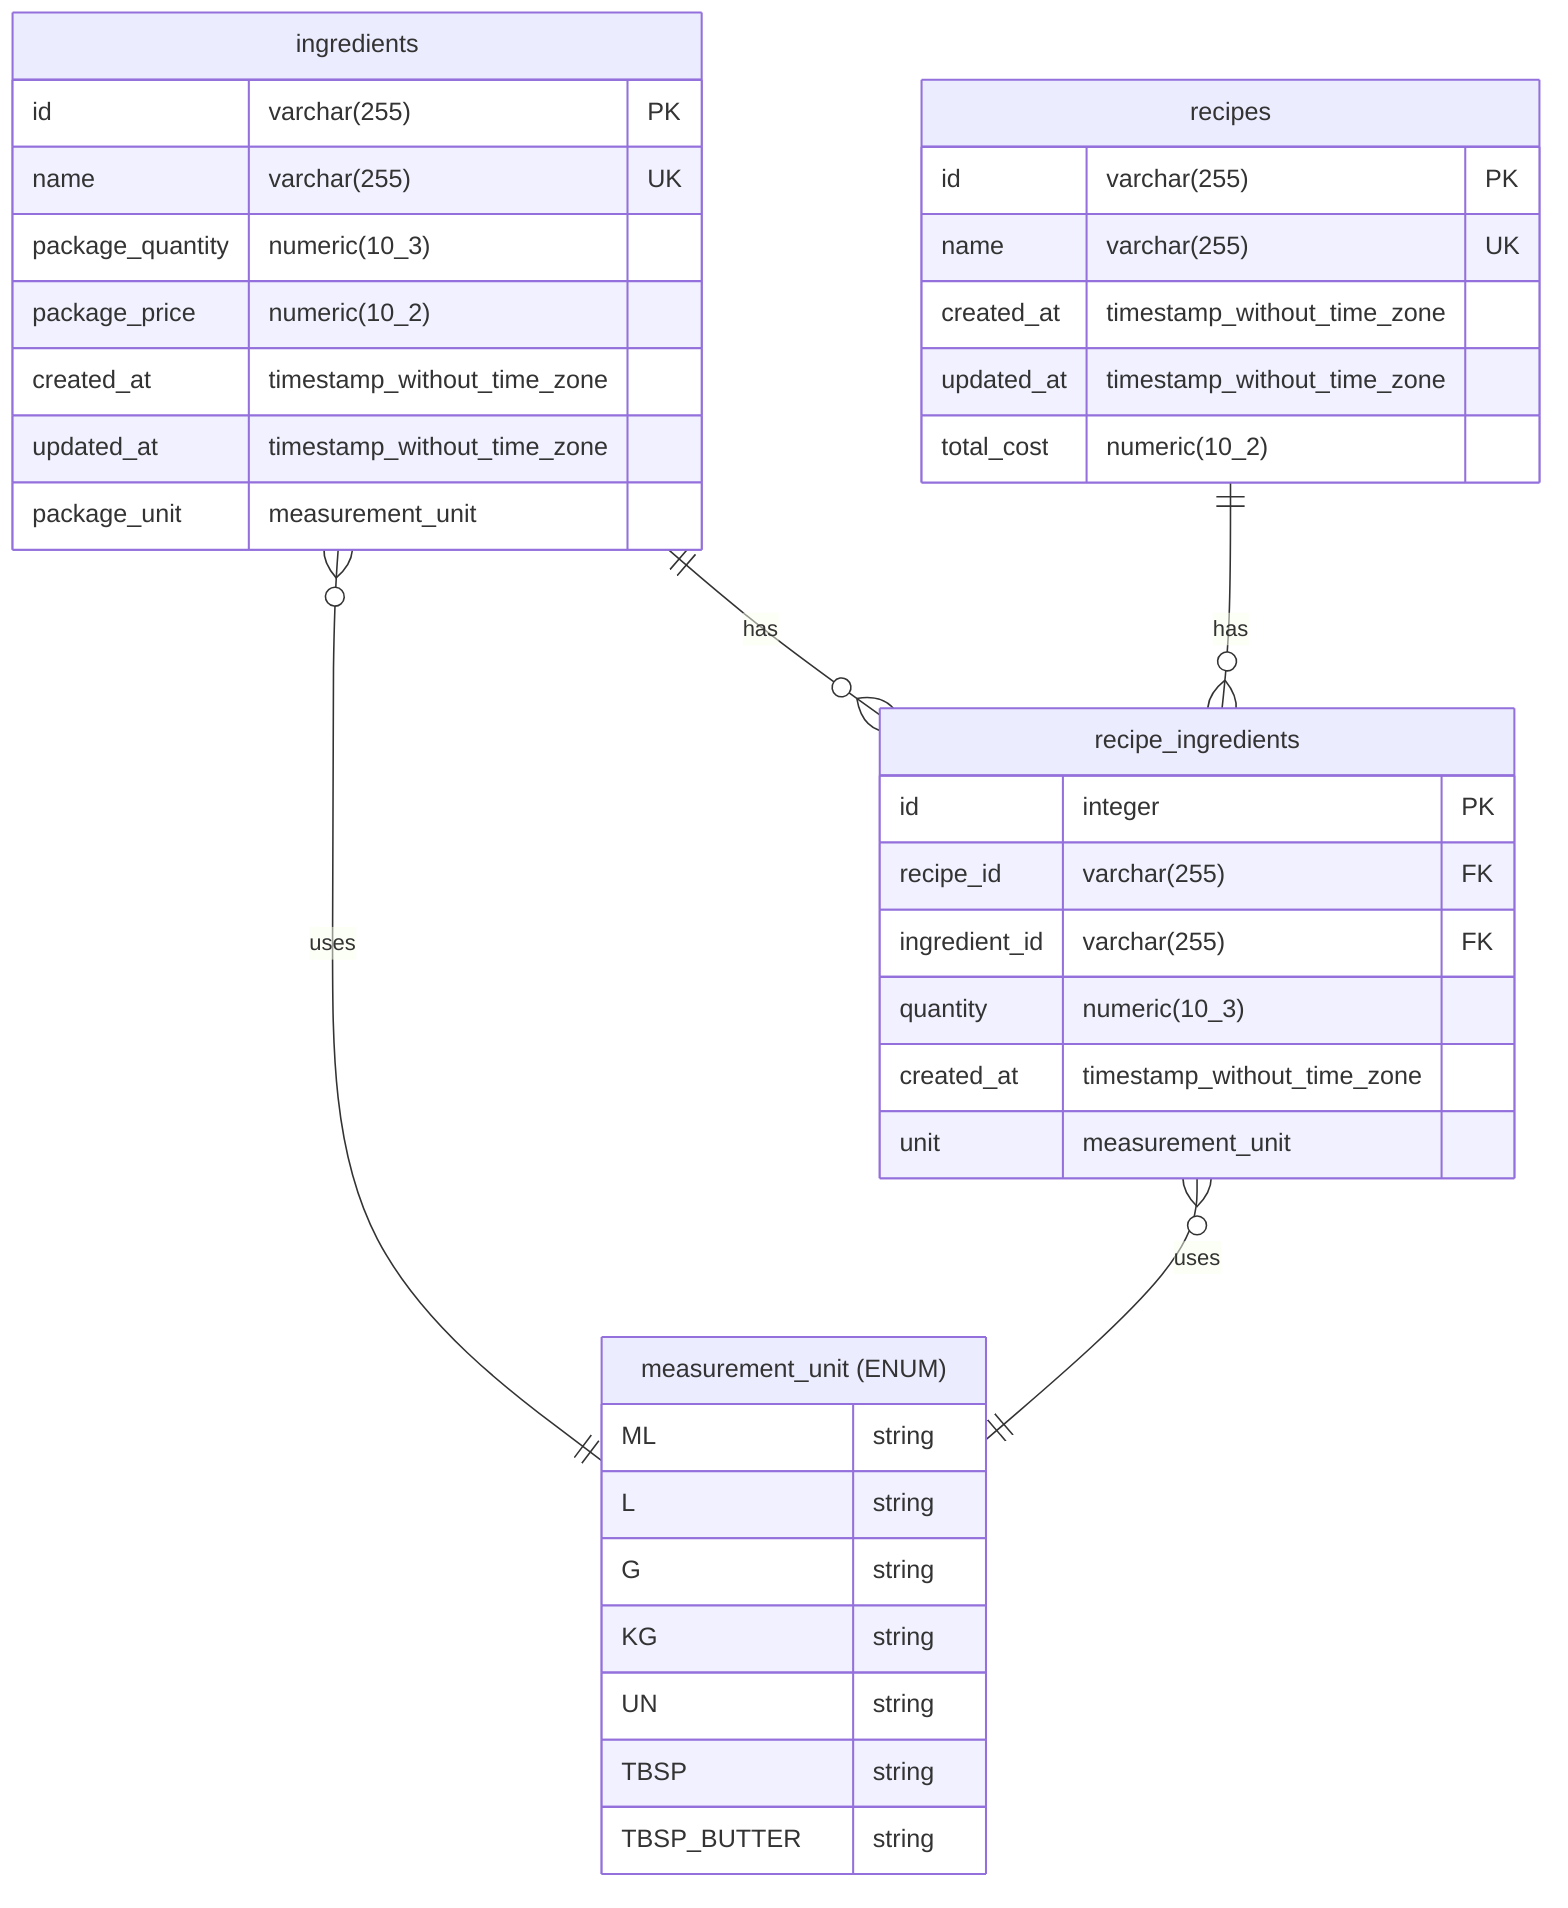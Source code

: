 erDiagram

    "measurement_unit (ENUM)" {
        ML string
        L string
        G string
        KG string
        UN string
        TBSP string
        TBSP_BUTTER string
    }

    ingredients {
        id varchar(255) PK
        name varchar(255) UK
        package_quantity numeric(10_3)
        package_price numeric(10_2)
        created_at timestamp_without_time_zone
        updated_at timestamp_without_time_zone
        package_unit measurement_unit
    }

    recipe_ingredients {
        id integer PK
        recipe_id varchar(255) FK
        ingredient_id varchar(255) FK
        quantity numeric(10_3)
        created_at timestamp_without_time_zone
        unit measurement_unit
    }

    recipes {
        id varchar(255) PK
        name varchar(255) UK
        created_at timestamp_without_time_zone
        updated_at timestamp_without_time_zone
        total_cost numeric(10_2)
    }

    ingredients ||--o{ recipe_ingredients : "has"
    recipes ||--o{ recipe_ingredients : "has"

    ingredients }o--|| "measurement_unit (ENUM)" : "uses"
    recipe_ingredients }o--|| "measurement_unit (ENUM)" : "uses"